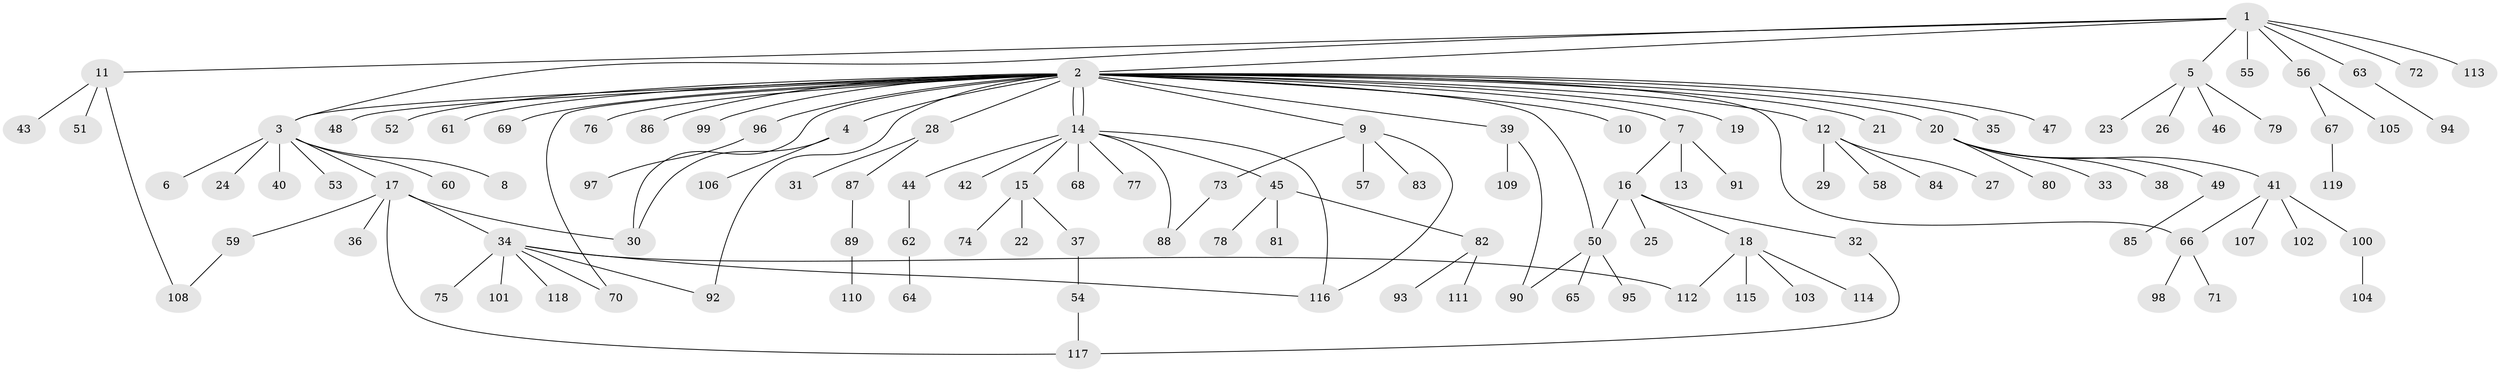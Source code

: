 // Generated by graph-tools (version 1.1) at 2025/50/03/09/25 03:50:00]
// undirected, 119 vertices, 134 edges
graph export_dot {
graph [start="1"]
  node [color=gray90,style=filled];
  1;
  2;
  3;
  4;
  5;
  6;
  7;
  8;
  9;
  10;
  11;
  12;
  13;
  14;
  15;
  16;
  17;
  18;
  19;
  20;
  21;
  22;
  23;
  24;
  25;
  26;
  27;
  28;
  29;
  30;
  31;
  32;
  33;
  34;
  35;
  36;
  37;
  38;
  39;
  40;
  41;
  42;
  43;
  44;
  45;
  46;
  47;
  48;
  49;
  50;
  51;
  52;
  53;
  54;
  55;
  56;
  57;
  58;
  59;
  60;
  61;
  62;
  63;
  64;
  65;
  66;
  67;
  68;
  69;
  70;
  71;
  72;
  73;
  74;
  75;
  76;
  77;
  78;
  79;
  80;
  81;
  82;
  83;
  84;
  85;
  86;
  87;
  88;
  89;
  90;
  91;
  92;
  93;
  94;
  95;
  96;
  97;
  98;
  99;
  100;
  101;
  102;
  103;
  104;
  105;
  106;
  107;
  108;
  109;
  110;
  111;
  112;
  113;
  114;
  115;
  116;
  117;
  118;
  119;
  1 -- 2;
  1 -- 3;
  1 -- 5;
  1 -- 11;
  1 -- 55;
  1 -- 56;
  1 -- 63;
  1 -- 72;
  1 -- 113;
  2 -- 3;
  2 -- 4;
  2 -- 7;
  2 -- 9;
  2 -- 10;
  2 -- 12;
  2 -- 14;
  2 -- 14;
  2 -- 19;
  2 -- 20;
  2 -- 21;
  2 -- 28;
  2 -- 30;
  2 -- 35;
  2 -- 39;
  2 -- 47;
  2 -- 48;
  2 -- 50;
  2 -- 52;
  2 -- 61;
  2 -- 66;
  2 -- 69;
  2 -- 70;
  2 -- 76;
  2 -- 86;
  2 -- 92;
  2 -- 96;
  2 -- 99;
  3 -- 6;
  3 -- 8;
  3 -- 17;
  3 -- 24;
  3 -- 40;
  3 -- 53;
  3 -- 60;
  4 -- 30;
  4 -- 106;
  5 -- 23;
  5 -- 26;
  5 -- 46;
  5 -- 79;
  7 -- 13;
  7 -- 16;
  7 -- 91;
  9 -- 57;
  9 -- 73;
  9 -- 83;
  9 -- 116;
  11 -- 43;
  11 -- 51;
  11 -- 108;
  12 -- 27;
  12 -- 29;
  12 -- 58;
  12 -- 84;
  14 -- 15;
  14 -- 42;
  14 -- 44;
  14 -- 45;
  14 -- 68;
  14 -- 77;
  14 -- 88;
  14 -- 116;
  15 -- 22;
  15 -- 37;
  15 -- 74;
  16 -- 18;
  16 -- 25;
  16 -- 32;
  16 -- 50;
  17 -- 30;
  17 -- 34;
  17 -- 36;
  17 -- 59;
  17 -- 117;
  18 -- 103;
  18 -- 112;
  18 -- 114;
  18 -- 115;
  20 -- 33;
  20 -- 38;
  20 -- 41;
  20 -- 49;
  20 -- 80;
  28 -- 31;
  28 -- 87;
  32 -- 117;
  34 -- 70;
  34 -- 75;
  34 -- 92;
  34 -- 101;
  34 -- 112;
  34 -- 116;
  34 -- 118;
  37 -- 54;
  39 -- 90;
  39 -- 109;
  41 -- 66;
  41 -- 100;
  41 -- 102;
  41 -- 107;
  44 -- 62;
  45 -- 78;
  45 -- 81;
  45 -- 82;
  49 -- 85;
  50 -- 65;
  50 -- 90;
  50 -- 95;
  54 -- 117;
  56 -- 67;
  56 -- 105;
  59 -- 108;
  62 -- 64;
  63 -- 94;
  66 -- 71;
  66 -- 98;
  67 -- 119;
  73 -- 88;
  82 -- 93;
  82 -- 111;
  87 -- 89;
  89 -- 110;
  96 -- 97;
  100 -- 104;
}

